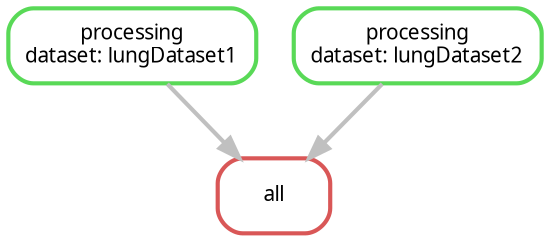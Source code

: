 digraph snakemake_dag {
    graph[bgcolor=white, margin=0];
    node[shape=box, style=rounded, fontname=sans,                 fontsize=10, penwidth=2];
    edge[penwidth=2, color=grey];
	0[label = "all", color = "0.00 0.6 0.85", style="rounded"];
	1[label = "processing\ndataset: lungDataset1", color = "0.33 0.6 0.85", style="rounded"];
	2[label = "processing\ndataset: lungDataset2", color = "0.33 0.6 0.85", style="rounded"];
	1 -> 0
	2 -> 0
}            
